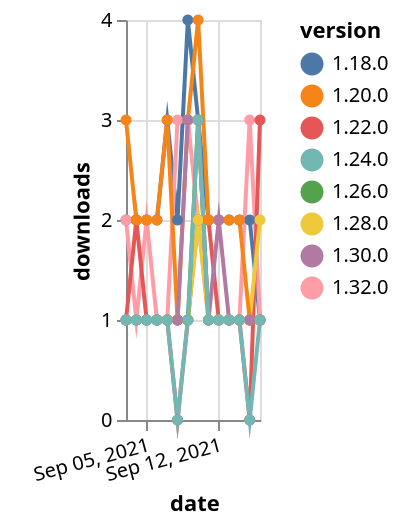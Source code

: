 {"$schema": "https://vega.github.io/schema/vega-lite/v5.json", "description": "A simple bar chart with embedded data.", "data": {"values": [{"date": "2021-09-03", "total": 2333, "delta": 2, "version": "1.18.0"}, {"date": "2021-09-04", "total": 2335, "delta": 2, "version": "1.18.0"}, {"date": "2021-09-05", "total": 2337, "delta": 2, "version": "1.18.0"}, {"date": "2021-09-06", "total": 2339, "delta": 2, "version": "1.18.0"}, {"date": "2021-09-07", "total": 2342, "delta": 3, "version": "1.18.0"}, {"date": "2021-09-08", "total": 2344, "delta": 2, "version": "1.18.0"}, {"date": "2021-09-09", "total": 2348, "delta": 4, "version": "1.18.0"}, {"date": "2021-09-10", "total": 2351, "delta": 3, "version": "1.18.0"}, {"date": "2021-09-11", "total": 2353, "delta": 2, "version": "1.18.0"}, {"date": "2021-09-12", "total": 2355, "delta": 2, "version": "1.18.0"}, {"date": "2021-09-13", "total": 2357, "delta": 2, "version": "1.18.0"}, {"date": "2021-09-14", "total": 2359, "delta": 2, "version": "1.18.0"}, {"date": "2021-09-15", "total": 2361, "delta": 2, "version": "1.18.0"}, {"date": "2021-09-16", "total": 2362, "delta": 1, "version": "1.18.0"}, {"date": "2021-09-03", "total": 124, "delta": 2, "version": "1.32.0"}, {"date": "2021-09-04", "total": 125, "delta": 1, "version": "1.32.0"}, {"date": "2021-09-05", "total": 127, "delta": 2, "version": "1.32.0"}, {"date": "2021-09-06", "total": 128, "delta": 1, "version": "1.32.0"}, {"date": "2021-09-07", "total": 129, "delta": 1, "version": "1.32.0"}, {"date": "2021-09-08", "total": 132, "delta": 3, "version": "1.32.0"}, {"date": "2021-09-09", "total": 135, "delta": 3, "version": "1.32.0"}, {"date": "2021-09-10", "total": 137, "delta": 2, "version": "1.32.0"}, {"date": "2021-09-11", "total": 138, "delta": 1, "version": "1.32.0"}, {"date": "2021-09-12", "total": 139, "delta": 1, "version": "1.32.0"}, {"date": "2021-09-13", "total": 140, "delta": 1, "version": "1.32.0"}, {"date": "2021-09-14", "total": 141, "delta": 1, "version": "1.32.0"}, {"date": "2021-09-15", "total": 144, "delta": 3, "version": "1.32.0"}, {"date": "2021-09-16", "total": 145, "delta": 1, "version": "1.32.0"}, {"date": "2021-09-03", "total": 271, "delta": 1, "version": "1.22.0"}, {"date": "2021-09-04", "total": 273, "delta": 2, "version": "1.22.0"}, {"date": "2021-09-05", "total": 274, "delta": 1, "version": "1.22.0"}, {"date": "2021-09-06", "total": 275, "delta": 1, "version": "1.22.0"}, {"date": "2021-09-07", "total": 276, "delta": 1, "version": "1.22.0"}, {"date": "2021-09-08", "total": 276, "delta": 0, "version": "1.22.0"}, {"date": "2021-09-09", "total": 277, "delta": 1, "version": "1.22.0"}, {"date": "2021-09-10", "total": 279, "delta": 2, "version": "1.22.0"}, {"date": "2021-09-11", "total": 281, "delta": 2, "version": "1.22.0"}, {"date": "2021-09-12", "total": 282, "delta": 1, "version": "1.22.0"}, {"date": "2021-09-13", "total": 283, "delta": 1, "version": "1.22.0"}, {"date": "2021-09-14", "total": 284, "delta": 1, "version": "1.22.0"}, {"date": "2021-09-15", "total": 284, "delta": 0, "version": "1.22.0"}, {"date": "2021-09-16", "total": 287, "delta": 3, "version": "1.22.0"}, {"date": "2021-09-03", "total": 169, "delta": 1, "version": "1.28.0"}, {"date": "2021-09-04", "total": 170, "delta": 1, "version": "1.28.0"}, {"date": "2021-09-05", "total": 171, "delta": 1, "version": "1.28.0"}, {"date": "2021-09-06", "total": 172, "delta": 1, "version": "1.28.0"}, {"date": "2021-09-07", "total": 173, "delta": 1, "version": "1.28.0"}, {"date": "2021-09-08", "total": 174, "delta": 1, "version": "1.28.0"}, {"date": "2021-09-09", "total": 175, "delta": 1, "version": "1.28.0"}, {"date": "2021-09-10", "total": 177, "delta": 2, "version": "1.28.0"}, {"date": "2021-09-11", "total": 178, "delta": 1, "version": "1.28.0"}, {"date": "2021-09-12", "total": 179, "delta": 1, "version": "1.28.0"}, {"date": "2021-09-13", "total": 180, "delta": 1, "version": "1.28.0"}, {"date": "2021-09-14", "total": 181, "delta": 1, "version": "1.28.0"}, {"date": "2021-09-15", "total": 182, "delta": 1, "version": "1.28.0"}, {"date": "2021-09-16", "total": 184, "delta": 2, "version": "1.28.0"}, {"date": "2021-09-03", "total": 201, "delta": 1, "version": "1.26.0"}, {"date": "2021-09-04", "total": 202, "delta": 1, "version": "1.26.0"}, {"date": "2021-09-05", "total": 203, "delta": 1, "version": "1.26.0"}, {"date": "2021-09-06", "total": 204, "delta": 1, "version": "1.26.0"}, {"date": "2021-09-07", "total": 205, "delta": 1, "version": "1.26.0"}, {"date": "2021-09-08", "total": 206, "delta": 1, "version": "1.26.0"}, {"date": "2021-09-09", "total": 207, "delta": 1, "version": "1.26.0"}, {"date": "2021-09-10", "total": 210, "delta": 3, "version": "1.26.0"}, {"date": "2021-09-11", "total": 211, "delta": 1, "version": "1.26.0"}, {"date": "2021-09-12", "total": 212, "delta": 1, "version": "1.26.0"}, {"date": "2021-09-13", "total": 213, "delta": 1, "version": "1.26.0"}, {"date": "2021-09-14", "total": 214, "delta": 1, "version": "1.26.0"}, {"date": "2021-09-15", "total": 215, "delta": 1, "version": "1.26.0"}, {"date": "2021-09-16", "total": 216, "delta": 1, "version": "1.26.0"}, {"date": "2021-09-03", "total": 2248, "delta": 3, "version": "1.20.0"}, {"date": "2021-09-04", "total": 2250, "delta": 2, "version": "1.20.0"}, {"date": "2021-09-05", "total": 2252, "delta": 2, "version": "1.20.0"}, {"date": "2021-09-06", "total": 2254, "delta": 2, "version": "1.20.0"}, {"date": "2021-09-07", "total": 2257, "delta": 3, "version": "1.20.0"}, {"date": "2021-09-08", "total": 2258, "delta": 1, "version": "1.20.0"}, {"date": "2021-09-09", "total": 2261, "delta": 3, "version": "1.20.0"}, {"date": "2021-09-10", "total": 2265, "delta": 4, "version": "1.20.0"}, {"date": "2021-09-11", "total": 2267, "delta": 2, "version": "1.20.0"}, {"date": "2021-09-12", "total": 2269, "delta": 2, "version": "1.20.0"}, {"date": "2021-09-13", "total": 2271, "delta": 2, "version": "1.20.0"}, {"date": "2021-09-14", "total": 2273, "delta": 2, "version": "1.20.0"}, {"date": "2021-09-15", "total": 2274, "delta": 1, "version": "1.20.0"}, {"date": "2021-09-16", "total": 2275, "delta": 1, "version": "1.20.0"}, {"date": "2021-09-03", "total": 195, "delta": 1, "version": "1.30.0"}, {"date": "2021-09-04", "total": 196, "delta": 1, "version": "1.30.0"}, {"date": "2021-09-05", "total": 197, "delta": 1, "version": "1.30.0"}, {"date": "2021-09-06", "total": 198, "delta": 1, "version": "1.30.0"}, {"date": "2021-09-07", "total": 199, "delta": 1, "version": "1.30.0"}, {"date": "2021-09-08", "total": 200, "delta": 1, "version": "1.30.0"}, {"date": "2021-09-09", "total": 203, "delta": 3, "version": "1.30.0"}, {"date": "2021-09-10", "total": 206, "delta": 3, "version": "1.30.0"}, {"date": "2021-09-11", "total": 207, "delta": 1, "version": "1.30.0"}, {"date": "2021-09-12", "total": 209, "delta": 2, "version": "1.30.0"}, {"date": "2021-09-13", "total": 210, "delta": 1, "version": "1.30.0"}, {"date": "2021-09-14", "total": 211, "delta": 1, "version": "1.30.0"}, {"date": "2021-09-15", "total": 212, "delta": 1, "version": "1.30.0"}, {"date": "2021-09-16", "total": 213, "delta": 1, "version": "1.30.0"}, {"date": "2021-09-03", "total": 215, "delta": 1, "version": "1.24.0"}, {"date": "2021-09-04", "total": 216, "delta": 1, "version": "1.24.0"}, {"date": "2021-09-05", "total": 217, "delta": 1, "version": "1.24.0"}, {"date": "2021-09-06", "total": 218, "delta": 1, "version": "1.24.0"}, {"date": "2021-09-07", "total": 219, "delta": 1, "version": "1.24.0"}, {"date": "2021-09-08", "total": 219, "delta": 0, "version": "1.24.0"}, {"date": "2021-09-09", "total": 220, "delta": 1, "version": "1.24.0"}, {"date": "2021-09-10", "total": 223, "delta": 3, "version": "1.24.0"}, {"date": "2021-09-11", "total": 224, "delta": 1, "version": "1.24.0"}, {"date": "2021-09-12", "total": 225, "delta": 1, "version": "1.24.0"}, {"date": "2021-09-13", "total": 226, "delta": 1, "version": "1.24.0"}, {"date": "2021-09-14", "total": 227, "delta": 1, "version": "1.24.0"}, {"date": "2021-09-15", "total": 227, "delta": 0, "version": "1.24.0"}, {"date": "2021-09-16", "total": 228, "delta": 1, "version": "1.24.0"}]}, "width": "container", "mark": {"type": "line", "point": {"filled": true}}, "encoding": {"x": {"field": "date", "type": "temporal", "timeUnit": "yearmonthdate", "title": "date", "axis": {"labelAngle": -15}}, "y": {"field": "delta", "type": "quantitative", "title": "downloads"}, "color": {"field": "version", "type": "nominal"}, "tooltip": {"field": "delta"}}}